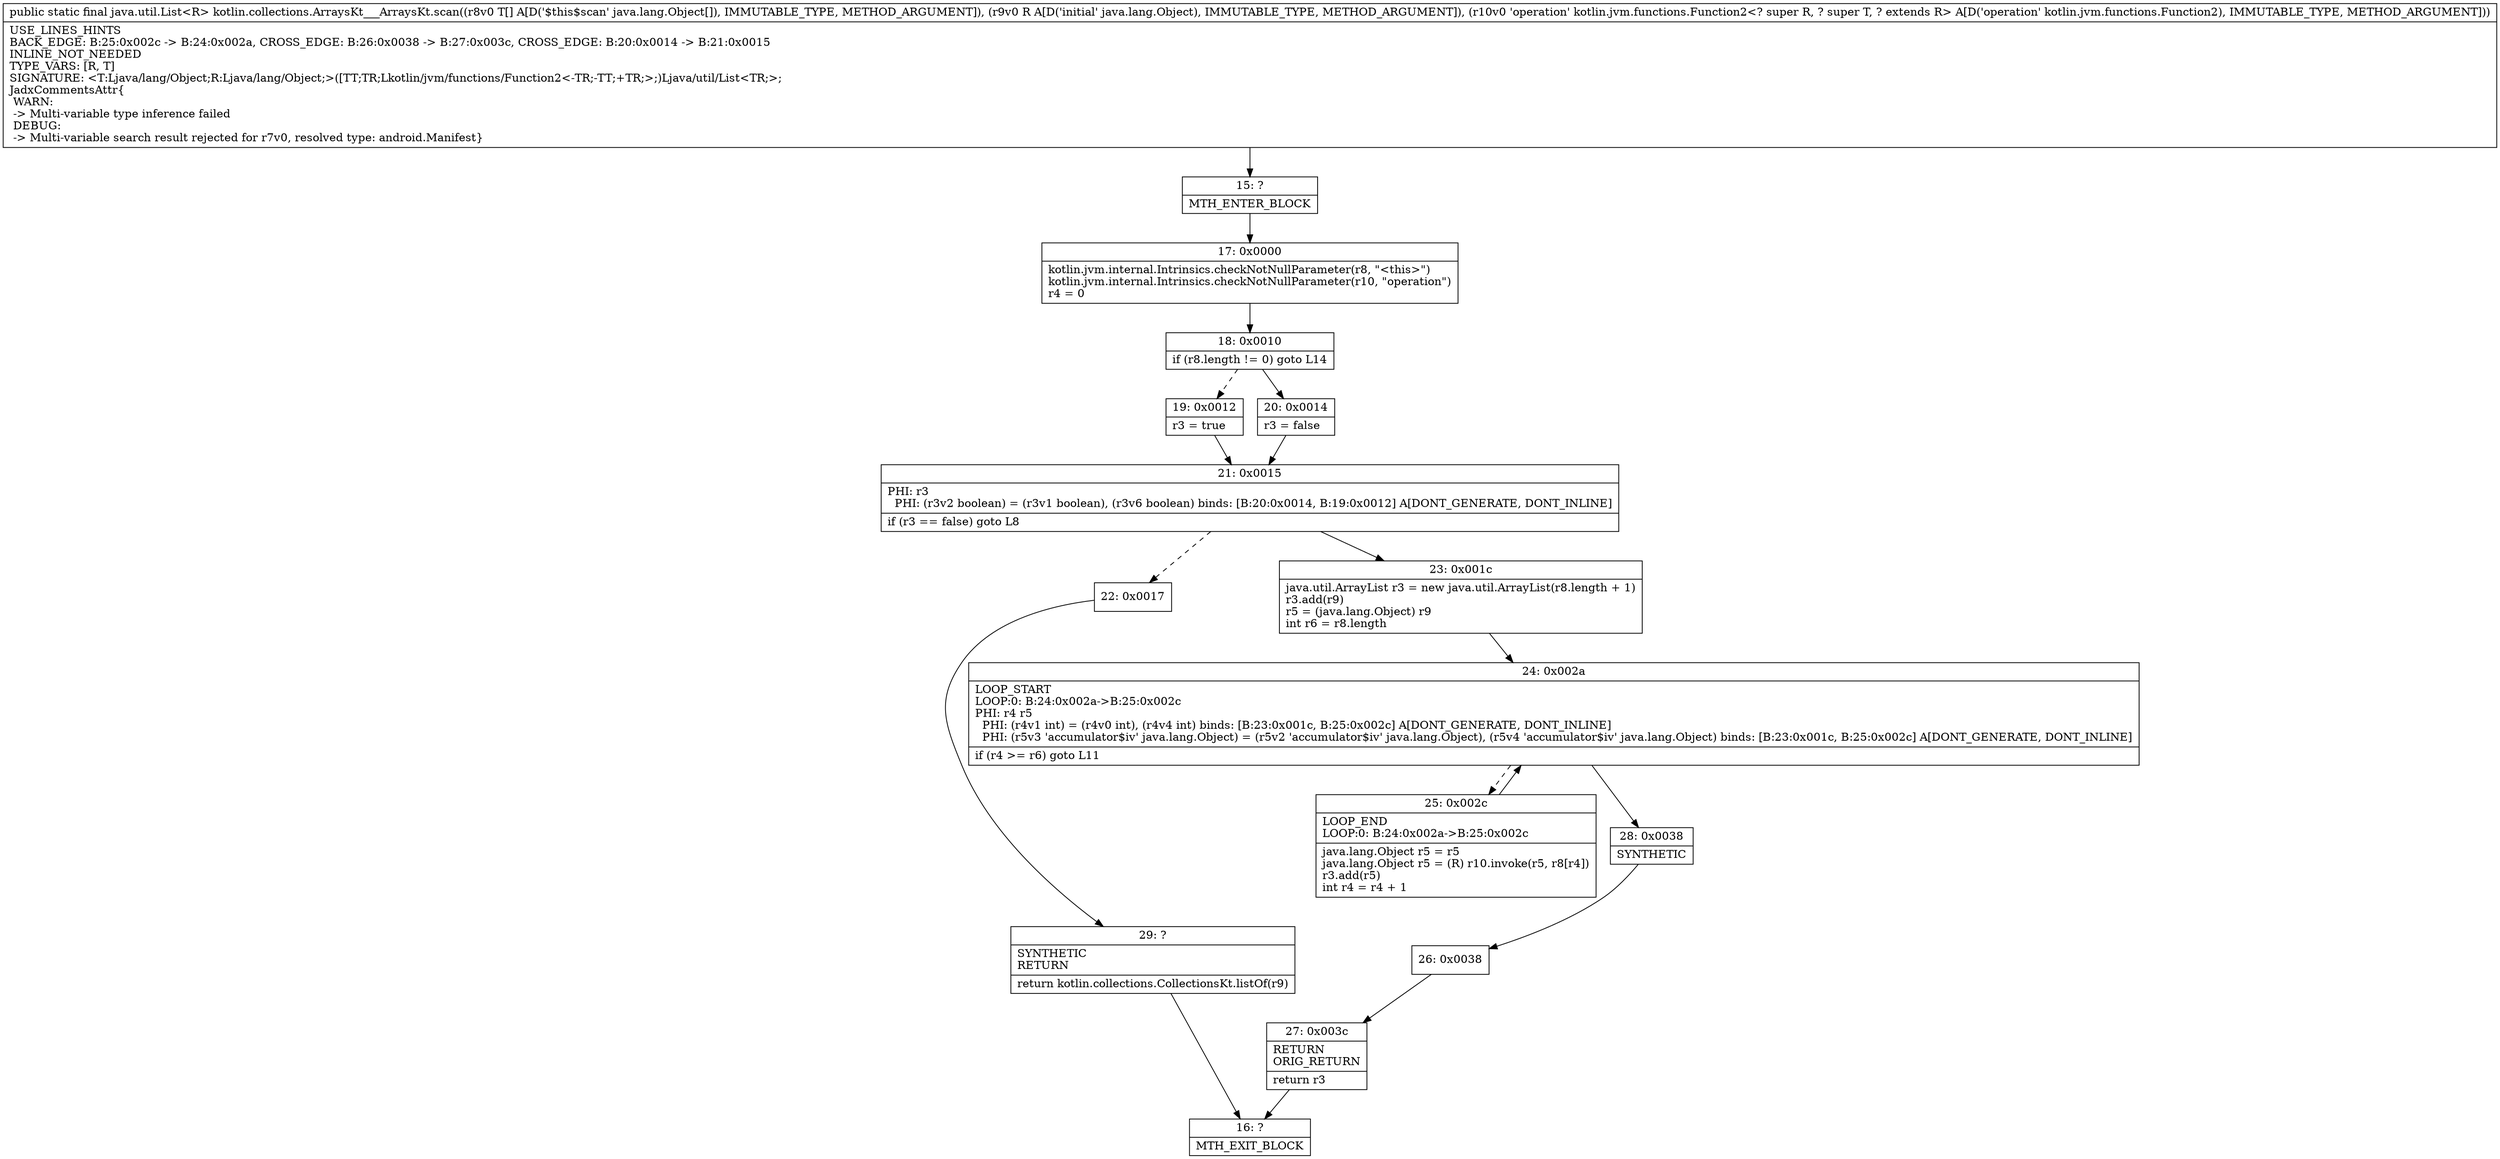 digraph "CFG forkotlin.collections.ArraysKt___ArraysKt.scan([Ljava\/lang\/Object;Ljava\/lang\/Object;Lkotlin\/jvm\/functions\/Function2;)Ljava\/util\/List;" {
Node_15 [shape=record,label="{15\:\ ?|MTH_ENTER_BLOCK\l}"];
Node_17 [shape=record,label="{17\:\ 0x0000|kotlin.jvm.internal.Intrinsics.checkNotNullParameter(r8, \"\<this\>\")\lkotlin.jvm.internal.Intrinsics.checkNotNullParameter(r10, \"operation\")\lr4 = 0\l}"];
Node_18 [shape=record,label="{18\:\ 0x0010|if (r8.length != 0) goto L14\l}"];
Node_19 [shape=record,label="{19\:\ 0x0012|r3 = true\l}"];
Node_21 [shape=record,label="{21\:\ 0x0015|PHI: r3 \l  PHI: (r3v2 boolean) = (r3v1 boolean), (r3v6 boolean) binds: [B:20:0x0014, B:19:0x0012] A[DONT_GENERATE, DONT_INLINE]\l|if (r3 == false) goto L8\l}"];
Node_22 [shape=record,label="{22\:\ 0x0017}"];
Node_29 [shape=record,label="{29\:\ ?|SYNTHETIC\lRETURN\l|return kotlin.collections.CollectionsKt.listOf(r9)\l}"];
Node_16 [shape=record,label="{16\:\ ?|MTH_EXIT_BLOCK\l}"];
Node_23 [shape=record,label="{23\:\ 0x001c|java.util.ArrayList r3 = new java.util.ArrayList(r8.length + 1)\lr3.add(r9)\lr5 = (java.lang.Object) r9\lint r6 = r8.length\l}"];
Node_24 [shape=record,label="{24\:\ 0x002a|LOOP_START\lLOOP:0: B:24:0x002a\-\>B:25:0x002c\lPHI: r4 r5 \l  PHI: (r4v1 int) = (r4v0 int), (r4v4 int) binds: [B:23:0x001c, B:25:0x002c] A[DONT_GENERATE, DONT_INLINE]\l  PHI: (r5v3 'accumulator$iv' java.lang.Object) = (r5v2 'accumulator$iv' java.lang.Object), (r5v4 'accumulator$iv' java.lang.Object) binds: [B:23:0x001c, B:25:0x002c] A[DONT_GENERATE, DONT_INLINE]\l|if (r4 \>= r6) goto L11\l}"];
Node_25 [shape=record,label="{25\:\ 0x002c|LOOP_END\lLOOP:0: B:24:0x002a\-\>B:25:0x002c\l|java.lang.Object r5 = r5\ljava.lang.Object r5 = (R) r10.invoke(r5, r8[r4])\lr3.add(r5)\lint r4 = r4 + 1\l}"];
Node_28 [shape=record,label="{28\:\ 0x0038|SYNTHETIC\l}"];
Node_26 [shape=record,label="{26\:\ 0x0038}"];
Node_27 [shape=record,label="{27\:\ 0x003c|RETURN\lORIG_RETURN\l|return r3\l}"];
Node_20 [shape=record,label="{20\:\ 0x0014|r3 = false\l}"];
MethodNode[shape=record,label="{public static final java.util.List\<R\> kotlin.collections.ArraysKt___ArraysKt.scan((r8v0 T[] A[D('$this$scan' java.lang.Object[]), IMMUTABLE_TYPE, METHOD_ARGUMENT]), (r9v0 R A[D('initial' java.lang.Object), IMMUTABLE_TYPE, METHOD_ARGUMENT]), (r10v0 'operation' kotlin.jvm.functions.Function2\<? super R, ? super T, ? extends R\> A[D('operation' kotlin.jvm.functions.Function2), IMMUTABLE_TYPE, METHOD_ARGUMENT]))  | USE_LINES_HINTS\lBACK_EDGE: B:25:0x002c \-\> B:24:0x002a, CROSS_EDGE: B:26:0x0038 \-\> B:27:0x003c, CROSS_EDGE: B:20:0x0014 \-\> B:21:0x0015\lINLINE_NOT_NEEDED\lTYPE_VARS: [R, T]\lSIGNATURE: \<T:Ljava\/lang\/Object;R:Ljava\/lang\/Object;\>([TT;TR;Lkotlin\/jvm\/functions\/Function2\<\-TR;\-TT;+TR;\>;)Ljava\/util\/List\<TR;\>;\lJadxCommentsAttr\{\l WARN: \l \-\> Multi\-variable type inference failed\l DEBUG: \l \-\> Multi\-variable search result rejected for r7v0, resolved type: android.Manifest\}\l}"];
MethodNode -> Node_15;Node_15 -> Node_17;
Node_17 -> Node_18;
Node_18 -> Node_19[style=dashed];
Node_18 -> Node_20;
Node_19 -> Node_21;
Node_21 -> Node_22[style=dashed];
Node_21 -> Node_23;
Node_22 -> Node_29;
Node_29 -> Node_16;
Node_23 -> Node_24;
Node_24 -> Node_25[style=dashed];
Node_24 -> Node_28;
Node_25 -> Node_24;
Node_28 -> Node_26;
Node_26 -> Node_27;
Node_27 -> Node_16;
Node_20 -> Node_21;
}

